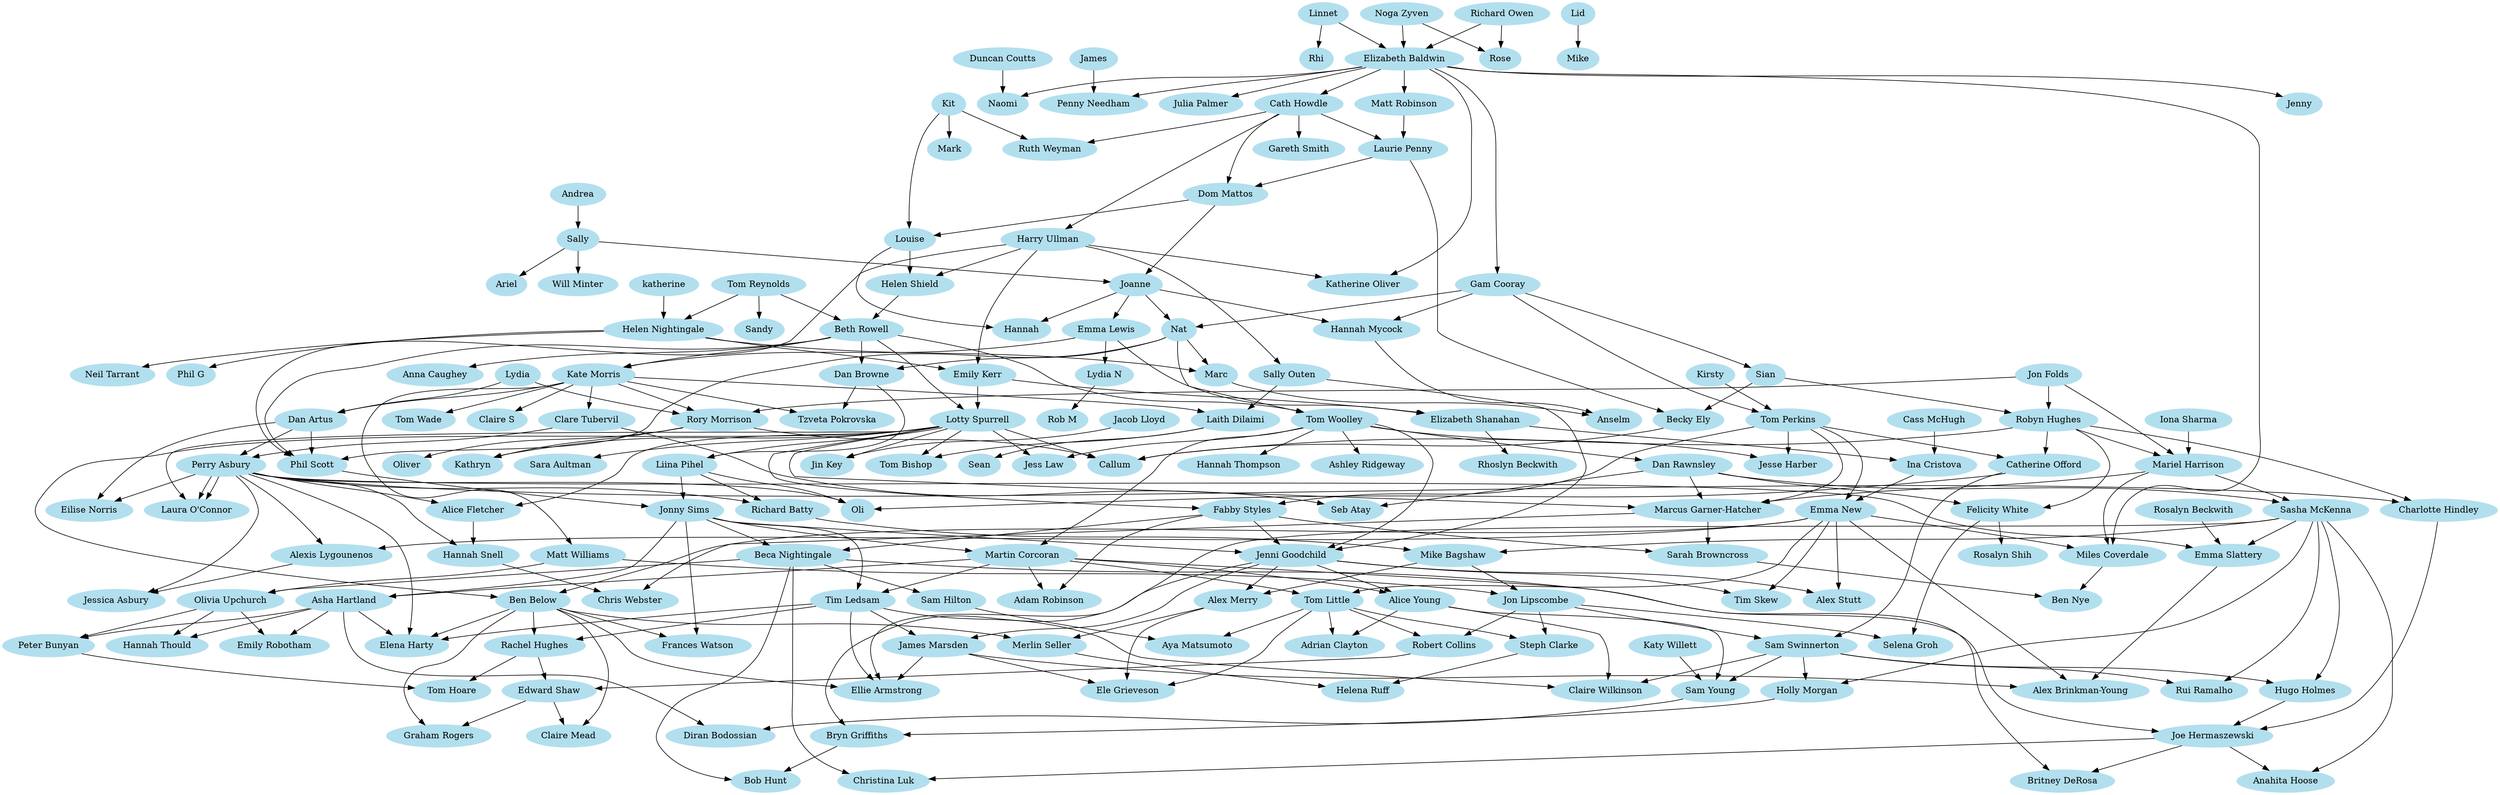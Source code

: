digraph oules {
    size="1500,750";
    node [color=lightblue2, style=filled];
    adam_robinson [ label="Adam Robinson" ];
    adrian_clayton [ label="Adrian Clayton" ];
    alex_brinkmanyoung [ label="Alex Brinkman-Young" ];
    alexis_lygounenos [ label="Alexis Lygounenos" ];
    alex_merry [ label="Alex Merry" ];
    alex_stutt [ label="Alex Stutt" ];
    alice_fletcher [ label="Alice Fletcher" ];
    alice_young [ label="Alice Young" ];
    anahita_hoose [ label="Anahita Hoose" ];
    andrea [ label="Andrea" ];
    anna_caughey [ label="Anna Caughey" ];
    anselm [ label="Anselm" ];
    ariel [ label="Ariel" ];
    asha_hartland [ label="Asha Hartland" ];
    ashley_ridgeway [ label="Ashley Ridgeway" ];
    aya_matsumoto [ label="Aya Matsumoto" ];
    beca_nightingale [ label="Beca Nightingale" ];
    becky_ely [ label="Becky Ely" ];
    ben_below [ label="Ben Below" ];
    ben_nye [ label="Ben Nye" ];
    beth_rowell [ label="Beth Rowell" ];
    bob_hunt [ label="Bob Hunt" ];
    britney_derosa [ label="Britney DeRosa" ];
    bryn_griffiths [ label="Bryn Griffiths" ];
    callum [ label="Callum" ];
    cass_mchugh [ label="Cass McHugh" ];
    catherine_offord [ label="Catherine Offord" ];
    cath_howdle [ label="Cath Howdle" ];
    charlotte_hindley [ label="Charlotte Hindley" ];
    chris_webster [ label="Chris Webster" ];
    christina_luk [ label="Christina Luk" ];
    claire_mead [ label="Claire Mead" ];
    claire_s [ label="Claire S" ];
    claire_wilkinson [ label="Claire Wilkinson" ];
    clare_tubervil [ label="Clare Tubervil" ];
    dan_artus [ label="Dan Artus" ];
    dan_browne [ label="Dan Browne" ];
    dan_rawnsley [ label="Dan Rawnsley" ];
    diran_bodossian [ label="Diran Bodossian" ];
    dom_mattos [ label="Dom Mattos" ];
    duncan_coutts [ label="Duncan Coutts" ];
    edward_shaw [ label="Edward Shaw" ];
    eilise_norris [ label="Eilise Norris" ];
    ele_grieveson [ label="Ele Grieveson" ];
    elena_harty [label="Elena Harty" ];
    elizabeth_baldwin [ label="Elizabeth Baldwin" ];
    elizabeth_shanahan [ label="Elizabeth Shanahan" ];
    ellie_armstrong [ label="Ellie Armstrong" ];
    emily_kerr [ label="Emily Kerr" ];
    emily_robotham [ label="Emily Robotham" ];
    emma_lewis [ label="Emma Lewis" ];
    emma_new [ label="Emma New" ];
    emma_slattery [ label="Emma Slattery" ];
    fabby_styles [ label="Fabby Styles" ];
    felicity_white [ label="Felicity White" ];
    frances_watson [ label="Frances Watson" ];
    gam_cooray [ label="Gam Cooray" ];
    gareth_smith [ label="Gareth Smith" ];
    graham_rogers [ label="Graham Rogers" ];
    hannah [ label="Hannah" ];
    hannah_mycock [ label="Hannah Mycock" ];
    hannah_snell [ label="Hannah Snell" ];
    hannah_thompson [ label="Hannah Thompson" ];
    hannah_thould [ label="Hannah Thould" ];
    harry_ullman [ label="Harry Ullman" ];
    helena_ruff [ label="Helena Ruff" ];
    helen_nightingale [ label="Helen Nightingale" ];
    helen_shield [ label="Helen Shield" ];
    holly_morgan [ label="Holly Morgan" ];
    hugo_holmes [ label="Hugo Holmes" ];
    ina_cristova [ label="Ina Cristova" ];
    iona_sharma [ label="Iona Sharma" ];
    jacob_lloyd [ label="Jacob Lloyd" ];
    james [ label="James" ];
    james_marsden [ label="James Marsden" ];
    jenni_goodchild [ label="Jenni Goodchild" ];
    jenny [ label="Jenny" ];
    jesse_harber [ label="Jesse Harber" ];
    jessica_asbury [ label="Jessica Asbury" ];
    jess_law [ label="Jess Law" ];
    jin_key [ label="Jin Key" ];
    joanne [ label="Joanne" ];
    joe_hermaszewski [ label="Joe Hermaszewski" ];
    jon_folds [ label="Jon Folds" ];
    jon_lipscombe [ label="Jon Lipscombe" ];
    jonny_sims [ label="Jonny Sims" ];
    julia_palmer [ label="Julia Palmer" ];
    kate_morris [ label="Kate Morris" ];
    katherine_oliver [ label="Katherine Oliver" ];
    kathryn [ label="Kathryn" ];
    katy_willett [ label="Katy Willett" ];
    kirsty [ label="Kirsty" ];
    kit [ label="Kit" ];
    laith_dilaimi [ label="Laith Dilaimi" ];
    laura_oconnor [ label="Laura O'Connor" ];
    laurie_penny [ label="Laurie Penny" ];
    lid [ label="Lid" ];
    liina_pihel [ label="Liina Pihel" ];
    linnet [ label="Linnet" ];
    lotty_spurrell [ label="Lotty Spurrell" ];
    louise [ label="Louise" ];
    lydia [ label="Lydia" ];
    lydia_n [ label="Lydia N" ];
    marc [ label="Marc" ];
    marcus_garnerhatcher [ label="Marcus Garner-Hatcher" ];
    mariel_harrison [ label="Mariel Harrison" ];
    mark [ label="Mark" ];
    martin_corcoran [ label="Martin Corcoran" ];
    matt_robinson [ label="Matt Robinson" ];
    matt_williams [ label="Matt Williams" ];
    merlin_seller [ label="Merlin Seller" ];
    mike_bagshaw [ label="Mike Bagshaw" ];
    mike [ label="Mike" ];
    miles_coverdale [ label="Miles Coverdale" ];
    naomi [ label="Naomi" ];
    nat [ label="Nat" ];
    neil_tarrant [ label="Neil Tarrant" ];
    noga_zyven [ label="Noga Zyven" ];
    oli [ label="Oli" ];
    oliver [ label="Oliver" ];
    olivia_upchurch [ label="Olivia Upchurch" ];
    penny_needham [ label="Penny Needham" ];
    perry_asbury [ label="Perry Asbury" ];
    peter_bunyan [ label="Peter Bunyan" ];
    phil_g [ label="Phil G" ];
    phil_scott [ label="Phil Scott" ];
    rachel_hughes [ label="Rachel Hughes" ];
    rhi [ label="Rhi" ];
    rhoslyn_beckwith [ label="Rhoslyn Beckwith" ];
    richard_batty [ label="Richard Batty" ];
    richard_owen [ label="Richard Owen" ];
    robert_collins [ label="Robert Collins" ];
    rob_m [ label="Rob M" ];
    robyn_hughes [ label="Robyn Hughes" ];
    rory_morrison [ label="Rory Morrison" ];
    rosalyn_beckwith [ label="Rosalyn Beckwith" ];
    rosalyn_shih [ label="Rosalyn Shih" ];
    rose [ label="Rose" ];
    rui_ramalho [ label="Rui Ramalho" ];
    ruth_weyman [ label="Ruth Weyman" ];
    sally [ label="Sally" ];
    sally_outen [ label="Sally Outen" ];
    sam_hilton [ label="Sam Hilton" ];
    sam_swinnerton [ label="Sam Swinnerton" ];
    sam_young [ label="Sam Young" ];
    sandy [ label="Sandy" ];
    sara_aultman [ label="Sara Aultman" ];
    sarah_browncross [ label="Sarah Browncross" ];
    sasha_mckenna [ label="Sasha McKenna" ];
    sean [ label="Sean" ];
    seb_atay [ label="Seb Atay" ];
    selena_groh [ label="Selena Groh" ];
    sian [ label="Sian" ];
    steph_clarke [ label="Steph Clarke" ];
    tim_ledsam [ label="Tim Ledsam" ];
    tim_skew [ label="Tim Skew" ];
    tom_bishop [ label="Tom Bishop" ];
    tom_hoare [ label="Tom Hoare" ];
    tom_little [ label="Tom Little" ];
    tom_perkins [ label="Tom Perkins" ];
    tom_reynolds [ label="Tom Reynolds" ];
    tom_wade [ label="Tom Wade" ];
    tom_woolley [ label="Tom Woolley" ];
    tzveta_pokrovska [ label="Tzveta Pokrovska" ];
    will_minter [ label="Will Minter" ];

    {
        emma_new;
        lotty_spurrell;
    } -> ben_below;

    {
        tom_perkins;
        ina_cristova;
    } -> emma_new;

    {
        emily_kerr;
        beth_rowell;
    } -> lotty_spurrell;
    
    {
        helen_nightingale;
        harry_ullman;
    } -> emily_kerr;
    
    {
        tom_reynolds;
        helen_shield;
    } -> beth_rowell;
    
    {
        tom_reynolds;
        katherine;
    } -> helen_nightingale;
    
    {
        cath_howdle;
    } -> harry_ullman;
    
    {
        tom_reynolds;
    } -> sandy;
    
    {
        laith_dilaimi;
        lotty_spurrell;
    } -> tom_bishop;
    
    {
        perry_asbury;
        lotty_spurrell;
    } -> laura_oconnor;
    
    {
        perry_asbury;
        lotty_spurrell;
    } -> alice_fletcher;
    
    {
        dan_rawnsley;
        lotty_spurrell;
        tom_perkins;
        mariel_harrison;
    } -> marcus_garnerhatcher;
    
    {
        tom_perkins;
        lotty_spurrell;
    } -> fabby_styles;
    
    {
        dan_browne;
        lotty_spurrell;
    } -> liina_pihel;
    
    {
        jacob_lloyd;
        lotty_spurrell;
    } -> jin_key;
    
    {
        rory_morrison;
        lotty_spurrell;
        robyn_hughes;
        becky_ely;
    } -> callum;
    
    {
        rory_morrison;
        lotty_spurrell;
    } -> kathryn;
    
    {
        tom_woolley;
    } -> dan_rawnsley;
    
    {
        ben_below;
        jonny_sims;
    } -> frances_watson;
    
    {
        phil_scott;
        liina_pihel;
    } -> jonny_sims;
    
    {
        kate_morris;
        sally_outen;
    } -> laith_dilaimi;
    
    {
        dan_artus;
        clare_tubervil;
    } -> perry_asbury;
    
    {
        lydia;
        kate_morris;
    } -> dan_artus;
    
    {
        kate_morris;
    } -> clare_tubervil;
    
    {
        beth_rowell;
        emma_lewis;
    } -> kate_morris;
    
    {
        dan_artus;
        harry_ullman;
        nat;
        beth_rowell;
    } -> phil_scott;
    
    {
        robyn_hughes;
        jon_folds;
        iona_sharma;
    } -> mariel_harrison;
    
    {
        gam_cooray;
        kirsty;
    } -> tom_perkins;
    
    {
        beth_rowell;
        nat;
    } -> dan_browne;
    
    {
        jon_folds;
        kate_morris;
        lydia;
    } -> rory_morrison;
    
    {
        jon_folds;
        sian;
    } -> robyn_hughes;
    
    {
        cass_mchugh;
        elizabeth_shanahan;
    } -> ina_cristova;
    
    {
        joanne;
    } -> emma_lewis;
    
    {
        perry_asbury;
        dan_artus;
    } -> eilise_norris;
    
    {
        perry_asbury;
    } -> laura_oconnor;
    
    {
        perry_asbury;
        alice_fletcher;
    } -> hannah_snell;
    
    {
        perry_asbury;
        catherine_offord;
        liina_pihel;
    } -> oli;
    
    {
        tom_perkins;
        robyn_hughes;
    } -> catherine_offord;
    
    {
        perry_asbury;
        liina_pihel;
    } -> richard_batty;
    
    {
        richard_batty;
        sasha_mckenna;
    } -> mike_bagshaw;
    
    {
        dan_rawnsley;
        mariel_harrison;
    } -> sasha_mckenna;
    
    {
        perry_asbury;
        robyn_hughes;
    } -> charlotte_hindley;
    
    {
        perry_asbury;
        emma_new;
    } -> alexis_lygounenos;
    
    {
        perry_asbury;
        alexis_lygounenos;
    } -> jessica_asbury;
    
    {
        sam_swinnerton;
        sasha_mckenna;
    } -> rui_ramalho;
    
    {
        sam_swinnerton;
        sasha_mckenna;
    } -> hugo_holmes;
    
    {
        elizabeth_shanahan;
    } -> rhoslyn_beckwith;
    
    {
        emily_kerr;
        emma_lewis;
    } -> elizabeth_shanahan;
    
    {
        tom_perkins;
        tom_woolley;
    } -> jesse_harber;
    
    {
        beth_rowell;
        nat;
    } -> tom_woolley;
    
    {
        elizabeth_baldwin;
    } -> gam_cooray;
    
    {
        linnet;
        noga_zyven;
        richard_owen;
    } -> elizabeth_baldwin;
    
    {
        gam_cooray;
        joanne;
    } -> nat;
    
    {
        dom_mattos;
        sally;
    } -> joanne;
    
    {
        gam_cooray;
    } -> sian;
    
    {
        gam_cooray;
        joanne;
    } -> hannah_mycock;
    
    {
        sian;
        laurie_penny;
    } -> becky_ely;
    
    {
        matt_robinson;
        cath_howdle;
    } -> laurie_penny;
    
    {
        elizabeth_baldwin;
    } -> julia_palmer;
    
    {
        elizabeth_baldwin;
        harry_ullman;
    } -> katherine_oliver;
    
    {
        elizabeth_baldwin;
        mariel_harrison;
        emma_new;
    } -> miles_coverdale;
    
    {
        james;
        elizabeth_baldwin;
    } -> penny_needham;
    
    {
        elizabeth_baldwin;
    } -> matt_robinson;
    
    {
        elizabeth_baldwin;
    } -> jenny;
    
    {
        elizabeth_baldwin;
    } -> cath_howdle;
    
    {
        cath_howdle;
    } -> gareth_smith;
    
    {
        cath_howdle;
        kit;
    } -> ruth_weyman;
    
    {
        duncan_coutts;
        elizabeth_baldwin;
    } -> naomi;
    
    {
        linnet;
    } -> rhi;
    
    {
        richard_owen;
        noga_zyven;
    } -> rose;
    
    {
        lid;
    } -> mike;
    
    {
        laurie_penny;
        cath_howdle;
    } -> dom_mattos;
    
    {
        andrea;
    } -> sally;
    
    {
        dom_mattos;
        kit;
    } -> louise;
    
    {
        louise;
        harry_ullman;
    } -> helen_shield;
    
    {
        kit;
    } -> mark;
    
    {
        sally;
    } -> will_minter;
    
    {
        sally;
    } -> ariel;
    
    {
        harry_ullman;
    } -> sally_outen;
    
    {
        helen_nightingale;
    } -> phil_g;
    
    {
        louise;
        joanne;
    } -> hannah;
    
    {
        tom_woolley;
    } -> ashley_ridgeway;
    
    {
        beth_rowell;
    } -> anna_caughey;
    
    {
        kate_morris;
    } -> claire_s;
    
    {
        tom_woolley;
        jonny_sims;
    } -> martin_corcoran;
    
    {
        dan_browne;
        kate_morris;
    } -> tzveta_pokrovska;
    
    {
        kate_morris;
    } -> matt_williams;
    
    {
        kate_morris;
    } -> tom_wade;
    
    {
        helen_nightingale;
        nat;
    } -> marc;
    
    {
        marc;
        hannah_mycock;
    } -> anselm;
    
    {
        jonny_sims;
        fabby_styles;
        tom_woolley;
        sally_outen;
    } -> jenni_goodchild;
    
    {
        rory_morrison;
    } -> oliver;
    
    {
        dan_rawnsley;
        clare_tubervil;
    } -> seb_atay;
    
    {
        sam_swinnerton;
        sasha_mckenna;
    } -> holly_morgan;
    
    {
        helen_nightingale;
    } -> neil_tarrant;
    
    {
        laith_dilaimi;
    } -> sean;
    
    {
        tom_woolley;
        lotty_spurrell;
    } -> jess_law;
    
    {
        tom_woolley;
    } -> hannah_thompson;
    
    {
        emma_lewis;
    } -> lydia_n;
    
    {
        lydia_n;
    } -> rob_m;
    
    {
        mike_bagshaw;
        matt_williams;
    } -> jon_lipscombe;
    
    {
        marcus_garnerhatcher;
        fabby_styles;
    } -> sarah_browncross;
    
    {
        miles_coverdale;
        sarah_browncross;
    } -> ben_nye;
    
    {
        lotty_spurrell;
    } -> sara_aultman;
    
    {
        jonny_sims;
        fabby_styles;
    } -> beca_nightingale;
    
    {
        jonny_sims;
        martin_corcoran;
    } -> asha_hartland;
    
    {
        asha_hartland;
        olivia_upchurch;
    } -> emily_robotham;
    
    {
        jon_lipscombe;
        catherine_offord;
    } -> sam_swinnerton;
    
    {
        holly_morgan;
        jenni_goodchild;
    } -> bryn_griffiths;
    
    {
        asha_hartland;
        olivia_upchurch;
    } -> hannah_thould;
    
    {
        matt_williams;
        beca_nightingale;
    } -> olivia_upchurch;
    
    {
        dan_rawnsley;
        robyn_hughes;
    } -> felicity_white;
    
    {
        jon_lipscombe;
        felicity_white;
    } -> selena_groh;
    
    {
        felicity_white;
    } -> rosalyn_shih;
    
    {
        martin_corcoran;
        fabby_styles;
    } -> adam_robinson;
    
    {
        sam_swinnerton;
        alice_young;
        tim_ledsam;
    } -> claire_wilkinson;
    
    {
        martin_corcoran;
        jenni_goodchild;
    } -> alice_young;
    
    {
        jonny_sims;
        martin_corcoran;
    } -> tim_ledsam;
    
    {
        alice_young;
        katy_willett;
        sam_swinnerton;
    } -> sam_young;
    
    {
        martin_corcoran;
        emma_new;
    } -> tom_little;
    
    {
        tom_little;
        sam_hilton;
    } -> aya_matsumoto;
    
    {
        ben_below;
        tim_ledsam;
    } -> rachel_hughes;
    
    {
        asha_hartland;
        olivia_upchurch;
    } -> peter_bunyan;
    
    {
        tom_little;
        alice_young;
    } -> adrian_clayton;
    
    {
        tom_little;
        jon_lipscombe;
    } -> steph_clarke;
    
    {
        ben_below;
        sasha_mckenna;
        tim_ledsam;
        james_marsden;
    } -> ellie_armstrong;
    
    {
        bryn_griffiths;
        beca_nightingale;
    } -> bob_hunt;
    
    {
        ben_below;
        alex_merry;
    } -> merlin_seller;
    
    {
        mike_bagshaw;
        jenni_goodchild;
    } -> alex_merry;
    
    {
        robert_collins;
        rachel_hughes;
    } -> edward_shaw;
    
    {
        merlin_seller;
        steph_clarke;
    } -> helena_ruff;
    
    {
        tom_little;
        jon_lipscombe;
    } -> robert_collins;
    
    {
        beca_nightingale;
        charlotte_hindley;
        hugo_holmes;
    } -> joe_hermaszewski;
    
    {
        joe_hermaszewski;
        sasha_mckenna;
    } -> anahita_hoose;
    
    {
        rosalyn_beckwith;
        sasha_mckenna;
        perry_asbury;
    } -> emma_slattery;
    
    {
        emma_slattery;
        emma_new;
        james_marsden;
    } -> alex_brinkmanyoung;
    
    {
        asha_hartland;
        sam_young;
    } -> diran_bodossian;
    
    {
        jenni_goodchild;
        emma_new;
    } -> tim_skew;
    
    {
        peter_bunyan;
        rachel_hughes;
    } -> tom_hoare;
    
    {
        marcus_garnerhatcher;
        hannah_snell;
    } -> chris_webster;
    
    {
        tim_ledsam;
        jenni_goodchild;
    } -> james_marsden;
    
    {
        james_marsden;
        alex_merry;
        tom_little;
    } -> ele_grieveson;
    
    {
        emma_new;
        jenni_goodchild;
    } -> alex_stutt;

    {
        joe_hermaszewski;
        martin_corcoran;
    } -> britney_derosa;

    {
        asha_hartland;
        perry_asbury;
        tim_ledsam;
        ben_below;
    } -> elena_harty;

    {
        joe_hermaszewski;
        beca_nightingale;
    } -> christina_luk;

    {
        ben_below;
        edward_shaw;
    } -> claire_mead;

    {
        ben_below;
        edward_shaw;
    } -> graham_rogers;

    {
        beca_nightingale;
    } -> sam_hilton;

    
}
